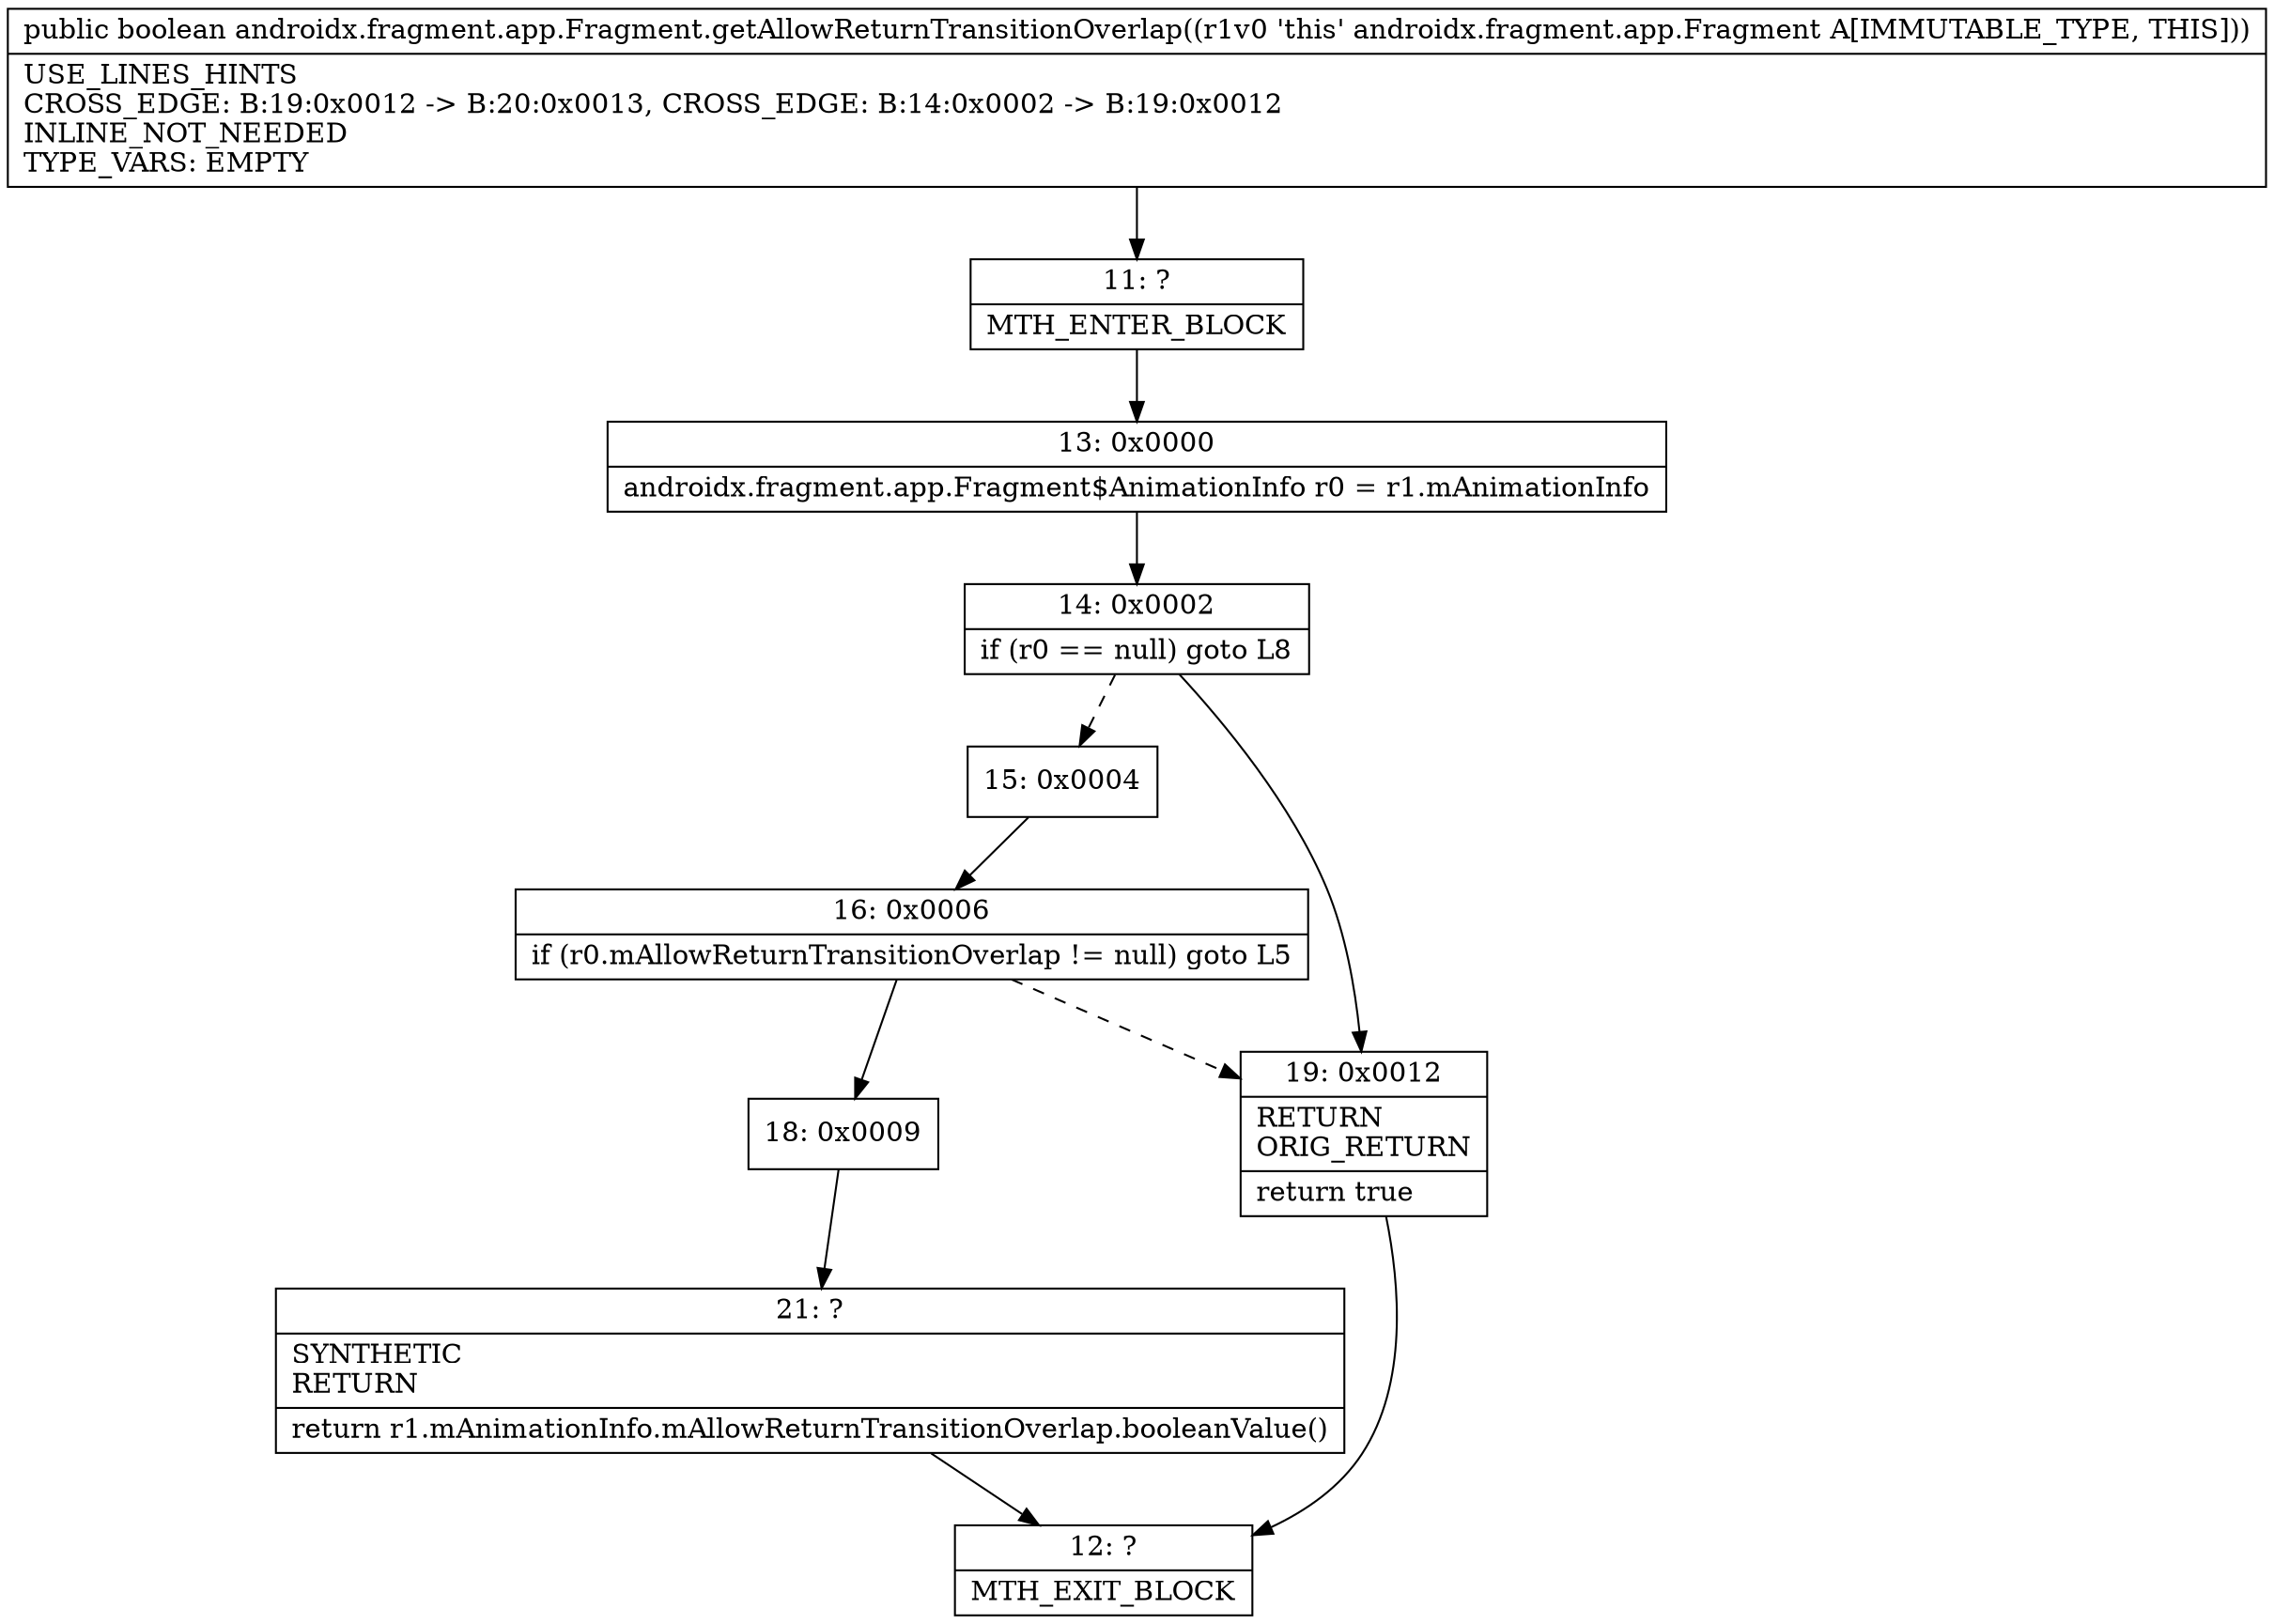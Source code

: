 digraph "CFG forandroidx.fragment.app.Fragment.getAllowReturnTransitionOverlap()Z" {
Node_11 [shape=record,label="{11\:\ ?|MTH_ENTER_BLOCK\l}"];
Node_13 [shape=record,label="{13\:\ 0x0000|androidx.fragment.app.Fragment$AnimationInfo r0 = r1.mAnimationInfo\l}"];
Node_14 [shape=record,label="{14\:\ 0x0002|if (r0 == null) goto L8\l}"];
Node_15 [shape=record,label="{15\:\ 0x0004}"];
Node_16 [shape=record,label="{16\:\ 0x0006|if (r0.mAllowReturnTransitionOverlap != null) goto L5\l}"];
Node_18 [shape=record,label="{18\:\ 0x0009}"];
Node_21 [shape=record,label="{21\:\ ?|SYNTHETIC\lRETURN\l|return r1.mAnimationInfo.mAllowReturnTransitionOverlap.booleanValue()\l}"];
Node_12 [shape=record,label="{12\:\ ?|MTH_EXIT_BLOCK\l}"];
Node_19 [shape=record,label="{19\:\ 0x0012|RETURN\lORIG_RETURN\l|return true\l}"];
MethodNode[shape=record,label="{public boolean androidx.fragment.app.Fragment.getAllowReturnTransitionOverlap((r1v0 'this' androidx.fragment.app.Fragment A[IMMUTABLE_TYPE, THIS]))  | USE_LINES_HINTS\lCROSS_EDGE: B:19:0x0012 \-\> B:20:0x0013, CROSS_EDGE: B:14:0x0002 \-\> B:19:0x0012\lINLINE_NOT_NEEDED\lTYPE_VARS: EMPTY\l}"];
MethodNode -> Node_11;Node_11 -> Node_13;
Node_13 -> Node_14;
Node_14 -> Node_15[style=dashed];
Node_14 -> Node_19;
Node_15 -> Node_16;
Node_16 -> Node_18;
Node_16 -> Node_19[style=dashed];
Node_18 -> Node_21;
Node_21 -> Node_12;
Node_19 -> Node_12;
}

